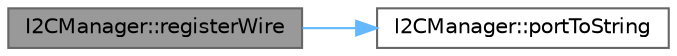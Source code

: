 digraph "I2CManager::registerWire"
{
 // LATEX_PDF_SIZE
  bgcolor="transparent";
  edge [fontname=Helvetica,fontsize=10,labelfontname=Helvetica,labelfontsize=10];
  node [fontname=Helvetica,fontsize=10,shape=box,height=0.2,width=0.4];
  rankdir="LR";
  Node1 [id="Node000001",label="I2CManager::registerWire",height=0.2,width=0.4,color="gray40", fillcolor="grey60", style="filled", fontcolor="black",tooltip="Register a TwoWire instance for a specific I2C port."];
  Node1 -> Node2 [id="edge1_Node000001_Node000002",color="steelblue1",style="solid",tooltip=" "];
  Node2 [id="Node000002",label="I2CManager::portToString",height=0.2,width=0.4,color="grey40", fillcolor="white", style="filled",URL="$class_i2_c_manager.html#ad9ebf3c8541e2fa0fd1131f3d68391de",tooltip="Convert I2CPort enum to string."];
}
